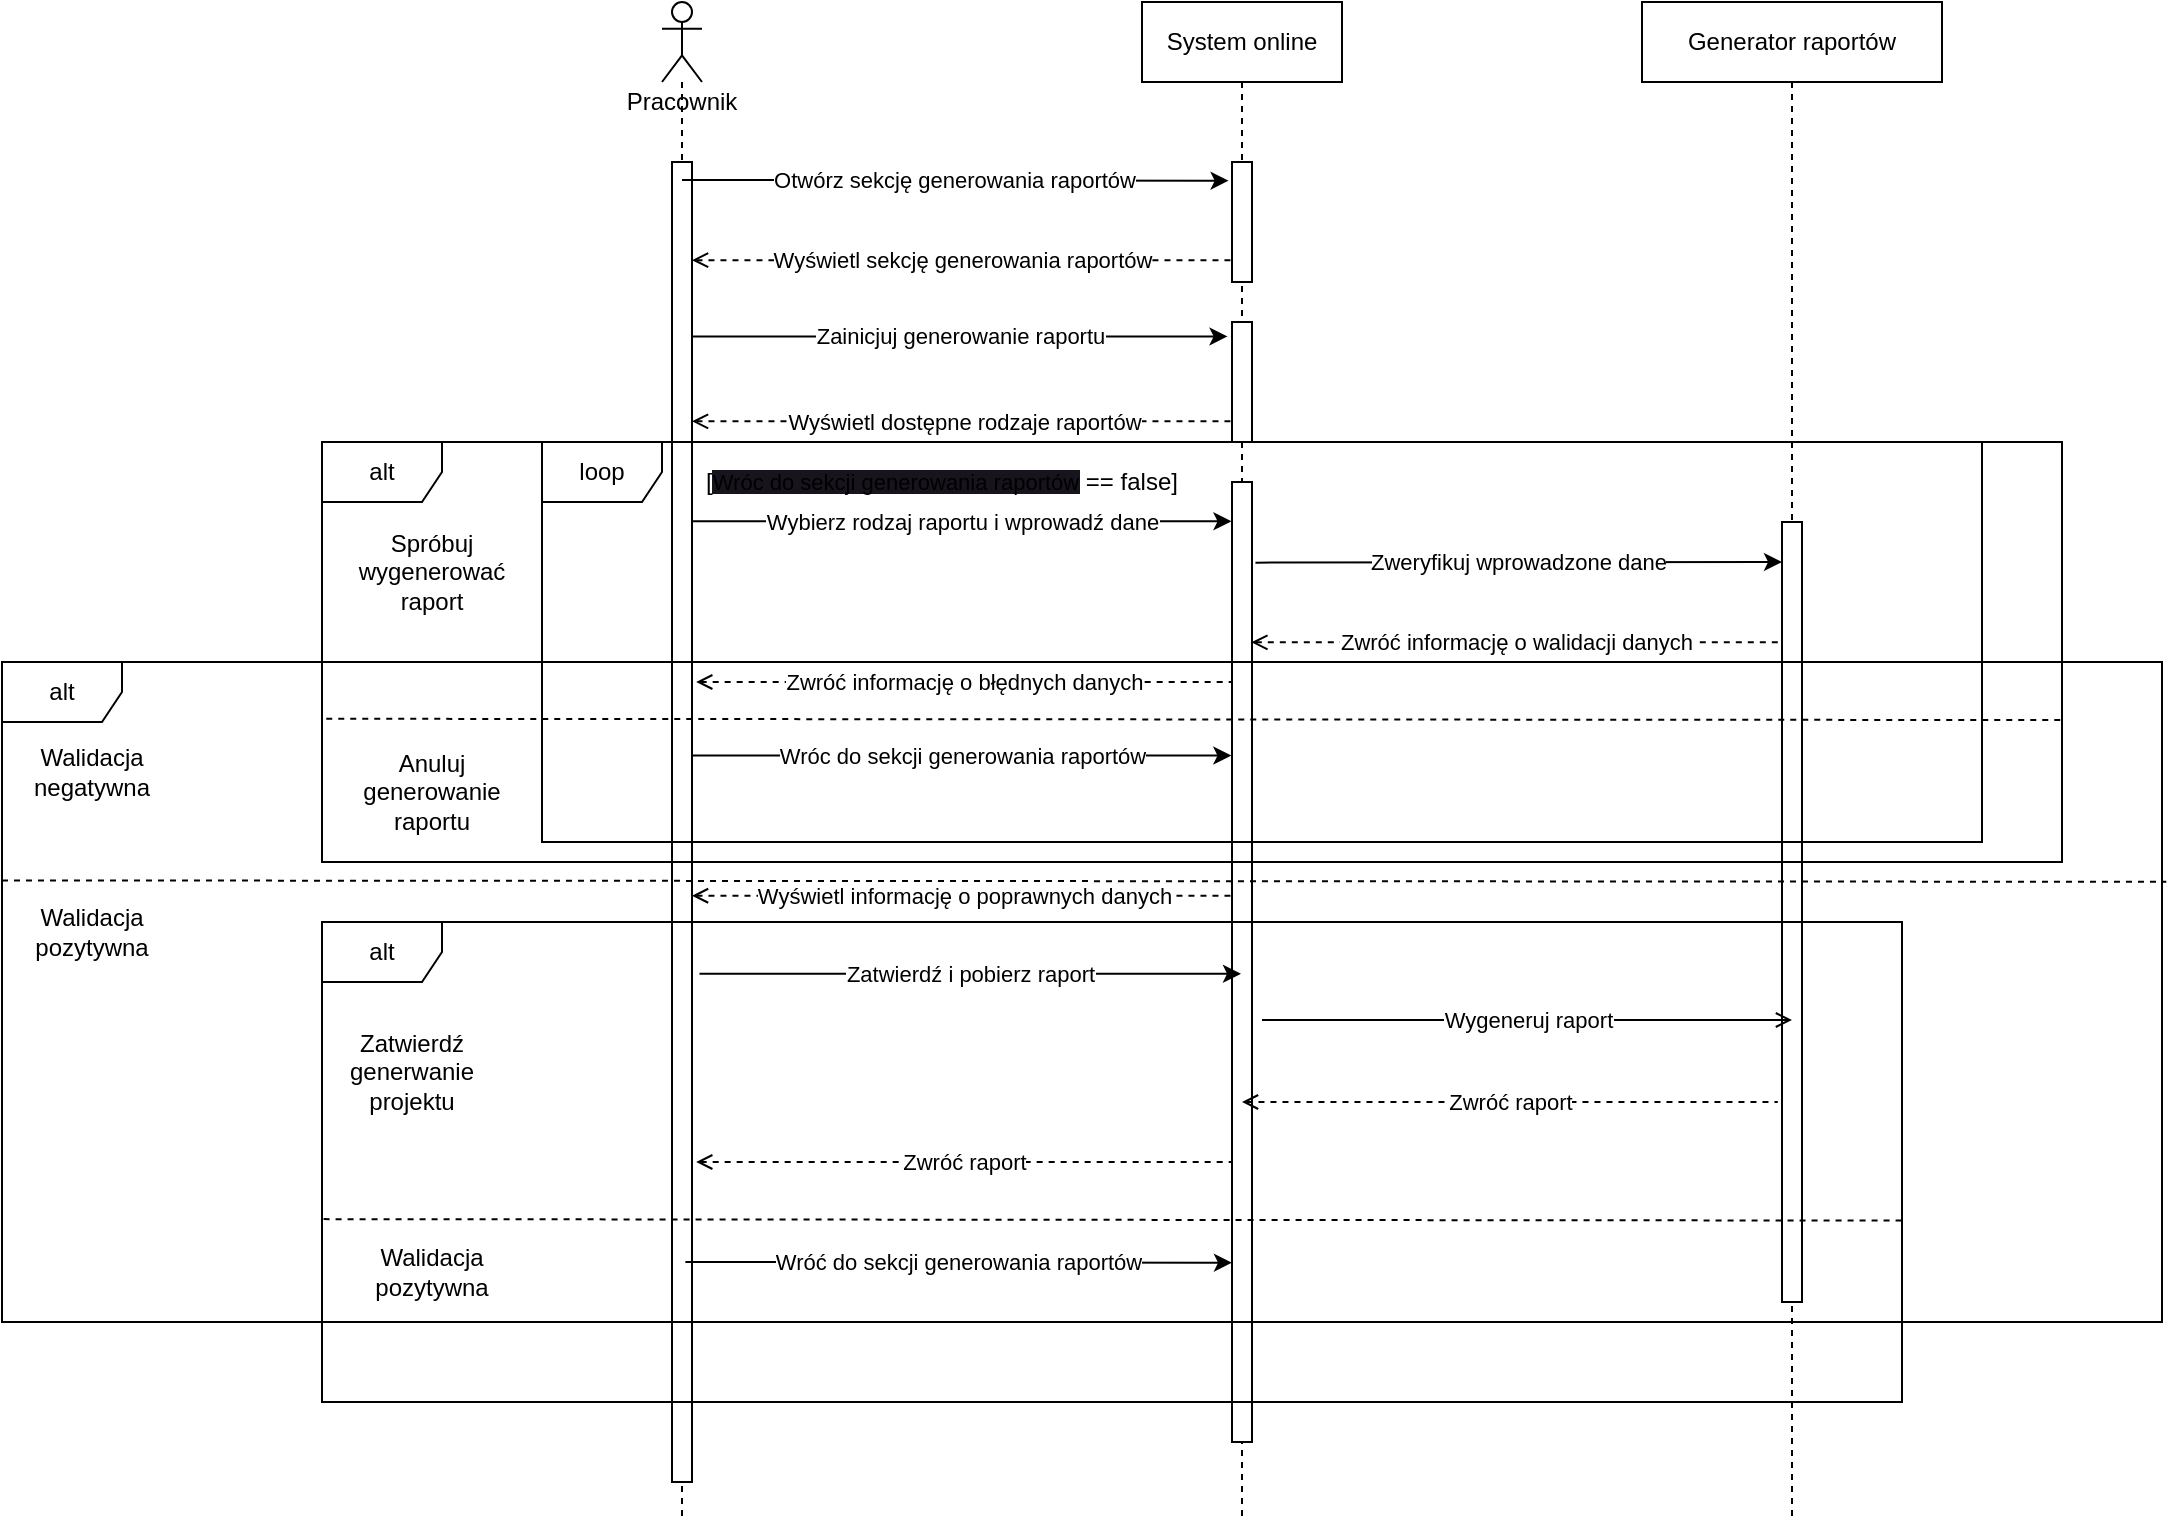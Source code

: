 <mxfile>
    <diagram id="hrDizmAoiEksj0nWwZ9k" name="Page-1">
        <mxGraphModel dx="1844" dy="527" grid="1" gridSize="10" guides="1" tooltips="1" connect="1" arrows="1" fold="1" page="1" pageScale="1" pageWidth="850" pageHeight="1100" background="none" math="0" shadow="0">
            <root>
                <mxCell id="0"/>
                <mxCell id="1" parent="0"/>
                <mxCell id="2" value="Pracownik" style="shape=umlLifeline;participant=umlActor;perimeter=lifelinePerimeter;whiteSpace=wrap;html=1;container=1;collapsible=0;recursiveResize=0;verticalAlign=top;spacingTop=36;outlineConnect=0;" parent="1" vertex="1">
                    <mxGeometry x="70" y="40" width="20" height="760" as="geometry"/>
                </mxCell>
                <mxCell id="6" value="" style="html=1;points=[];perimeter=orthogonalPerimeter;" parent="2" vertex="1">
                    <mxGeometry x="5" y="80" width="10" height="660" as="geometry"/>
                </mxCell>
                <mxCell id="3" value="System online" style="shape=umlLifeline;perimeter=lifelinePerimeter;whiteSpace=wrap;html=1;container=1;collapsible=0;recursiveResize=0;outlineConnect=0;" parent="1" vertex="1">
                    <mxGeometry x="310" y="40" width="100" height="760" as="geometry"/>
                </mxCell>
                <mxCell id="8" value="" style="html=1;points=[];perimeter=orthogonalPerimeter;" parent="3" vertex="1">
                    <mxGeometry x="45" y="80" width="10" height="60" as="geometry"/>
                </mxCell>
                <mxCell id="14" value="" style="html=1;points=[];perimeter=orthogonalPerimeter;" parent="3" vertex="1">
                    <mxGeometry x="45" y="160" width="10" height="60" as="geometry"/>
                </mxCell>
                <mxCell id="32" style="edgeStyle=none;html=1;startArrow=open;startFill=0;endArrow=open;endFill=0;" parent="3" source="19" target="3" edge="1">
                    <mxGeometry relative="1" as="geometry"/>
                </mxCell>
                <mxCell id="19" value="" style="html=1;points=[];perimeter=orthogonalPerimeter;" parent="3" vertex="1">
                    <mxGeometry x="45" y="240" width="10" height="480" as="geometry"/>
                </mxCell>
                <mxCell id="60" value="Zwróć raport" style="endArrow=none;dashed=1;html=1;startArrow=open;startFill=0;exitX=1.21;exitY=0.143;exitDx=0;exitDy=0;exitPerimeter=0;" edge="1" parent="3">
                    <mxGeometry width="50" height="50" relative="1" as="geometry">
                        <mxPoint x="-222.9" y="580" as="sourcePoint"/>
                        <mxPoint x="45" y="580" as="targetPoint"/>
                    </mxGeometry>
                </mxCell>
                <mxCell id="55" value="Zwróć informację o błędnych danych" style="endArrow=none;dashed=1;html=1;startArrow=open;startFill=0;exitX=1.21;exitY=0.143;exitDx=0;exitDy=0;exitPerimeter=0;" edge="1" parent="3">
                    <mxGeometry x="-0.002" width="50" height="50" relative="1" as="geometry">
                        <mxPoint x="-222.9" y="340.0" as="sourcePoint"/>
                        <mxPoint x="45" y="340.0" as="targetPoint"/>
                        <mxPoint as="offset"/>
                    </mxGeometry>
                </mxCell>
                <mxCell id="80" value="Wróć do sekcji generowania raportów" style="endArrow=classic;html=1;entryX=-0.169;entryY=0.156;entryDx=0;entryDy=0;entryPerimeter=0;" edge="1" parent="3">
                    <mxGeometry width="50" height="50" relative="1" as="geometry">
                        <mxPoint x="-228.31" y="630" as="sourcePoint"/>
                        <mxPoint x="45.0" y="630.36" as="targetPoint"/>
                    </mxGeometry>
                </mxCell>
                <mxCell id="4" value="Generator raportów" style="shape=umlLifeline;perimeter=lifelinePerimeter;whiteSpace=wrap;html=1;container=1;collapsible=0;recursiveResize=0;outlineConnect=0;" parent="1" vertex="1">
                    <mxGeometry x="560" y="40" width="150" height="760" as="geometry"/>
                </mxCell>
                <mxCell id="31" style="edgeStyle=none;html=1;startArrow=open;startFill=0;endArrow=open;endFill=0;" parent="4" source="10" target="4" edge="1">
                    <mxGeometry relative="1" as="geometry"/>
                </mxCell>
                <mxCell id="10" value="" style="html=1;points=[];perimeter=orthogonalPerimeter;" parent="4" vertex="1">
                    <mxGeometry x="70" y="260" width="10" height="390" as="geometry"/>
                </mxCell>
                <mxCell id="9" value="Otwórz sekcję generowania raportów" style="endArrow=classic;html=1;entryX=-0.169;entryY=0.156;entryDx=0;entryDy=0;entryPerimeter=0;" parent="1" target="8" edge="1">
                    <mxGeometry width="50" height="50" relative="1" as="geometry">
                        <mxPoint x="80" y="129" as="sourcePoint"/>
                        <mxPoint x="130" y="120" as="targetPoint"/>
                    </mxGeometry>
                </mxCell>
                <mxCell id="12" value="Wyświetl sekcję generowania raportów" style="endArrow=none;dashed=1;html=1;startArrow=open;startFill=0;entryX=-0.059;entryY=0.818;entryDx=0;entryDy=0;entryPerimeter=0;" parent="1" source="6" target="8" edge="1">
                    <mxGeometry x="0.001" width="50" height="50" relative="1" as="geometry">
                        <mxPoint x="240" y="230" as="sourcePoint"/>
                        <mxPoint x="290" y="180" as="targetPoint"/>
                        <mxPoint as="offset"/>
                    </mxGeometry>
                </mxCell>
                <mxCell id="15" value="Zainicjuj generowanie raportu" style="endArrow=classic;html=1;entryX=-0.224;entryY=0.12;entryDx=0;entryDy=0;entryPerimeter=0;" parent="1" source="6" target="14" edge="1">
                    <mxGeometry width="50" height="50" relative="1" as="geometry">
                        <mxPoint x="80" y="220" as="sourcePoint"/>
                        <mxPoint x="348.31" y="220" as="targetPoint"/>
                    </mxGeometry>
                </mxCell>
                <mxCell id="16" value="Wyświetl dostępne rodzaje raportów" style="endArrow=none;dashed=1;html=1;startArrow=open;startFill=0;entryX=0.052;entryY=0.828;entryDx=0;entryDy=0;entryPerimeter=0;" parent="1" source="6" target="14" edge="1">
                    <mxGeometry width="50" height="50" relative="1" as="geometry">
                        <mxPoint x="94.07" y="178.6" as="sourcePoint"/>
                        <mxPoint x="364.41" y="179.08" as="targetPoint"/>
                    </mxGeometry>
                </mxCell>
                <mxCell id="20" value="Wybierz rodzaj raportu i wprowadź dane" style="endArrow=classic;html=1;entryX=-0.027;entryY=0.041;entryDx=0;entryDy=0;entryPerimeter=0;" parent="1" source="6" target="19" edge="1">
                    <mxGeometry width="50" height="50" relative="1" as="geometry">
                        <mxPoint x="120" y="360" as="sourcePoint"/>
                        <mxPoint x="300" y="290" as="targetPoint"/>
                    </mxGeometry>
                </mxCell>
                <mxCell id="22" value="Zweryfikuj wprowadzone dane" style="endArrow=classic;html=1;exitX=1.173;exitY=0.084;exitDx=0;exitDy=0;exitPerimeter=0;" parent="1" source="19" edge="1">
                    <mxGeometry width="50" height="50" relative="1" as="geometry">
                        <mxPoint x="360" y="314" as="sourcePoint"/>
                        <mxPoint x="630" y="320" as="targetPoint"/>
                    </mxGeometry>
                </mxCell>
                <mxCell id="23" value="Zwróć informację o walidacji danych" style="endArrow=none;dashed=1;html=1;startArrow=open;startFill=0;exitX=0.967;exitY=0.167;exitDx=0;exitDy=0;exitPerimeter=0;" parent="1" source="19" target="10" edge="1">
                    <mxGeometry width="50" height="50" relative="1" as="geometry">
                        <mxPoint x="360" y="380" as="sourcePoint"/>
                        <mxPoint x="630.52" y="380.0" as="targetPoint"/>
                    </mxGeometry>
                </mxCell>
                <mxCell id="24" value="Wyświetl informację o poprawnych danych" style="endArrow=none;dashed=1;html=1;startArrow=open;startFill=0;entryX=0.1;entryY=0.431;entryDx=0;entryDy=0;entryPerimeter=0;" parent="1" source="6" target="19" edge="1">
                    <mxGeometry width="50" height="50" relative="1" as="geometry">
                        <mxPoint x="90" y="390" as="sourcePoint"/>
                        <mxPoint x="290" y="400" as="targetPoint"/>
                    </mxGeometry>
                </mxCell>
                <mxCell id="26" value="Wróc do sekcji generowania raportów" style="endArrow=classic;html=1;entryX=-0.033;entryY=0.285;entryDx=0;entryDy=0;entryPerimeter=0;" parent="1" source="6" target="19" edge="1">
                    <mxGeometry width="50" height="50" relative="1" as="geometry">
                        <mxPoint x="100" y="480" as="sourcePoint"/>
                        <mxPoint x="350" y="420" as="targetPoint"/>
                    </mxGeometry>
                </mxCell>
                <mxCell id="35" value="Zatwierdź i pobierz raport" style="endArrow=classic;html=1;exitX=1.374;exitY=0.615;exitDx=0;exitDy=0;exitPerimeter=0;" parent="1" source="6" target="3" edge="1">
                    <mxGeometry width="50" height="50" relative="1" as="geometry">
                        <mxPoint x="100" y="490" as="sourcePoint"/>
                        <mxPoint x="363.27" y="382.1" as="targetPoint"/>
                    </mxGeometry>
                </mxCell>
                <mxCell id="49" value="[&lt;span style=&quot;font-size: 11px; background-color: rgb(24, 20, 29);&quot;&gt;Wróc do sekcji generowania raportów&lt;/span&gt;&amp;nbsp;== false]" style="text;html=1;strokeColor=none;fillColor=none;align=center;verticalAlign=middle;whiteSpace=wrap;rounded=0;" parent="1" vertex="1">
                    <mxGeometry x="80" y="270" width="260" height="20" as="geometry"/>
                </mxCell>
                <mxCell id="58" value="Zwróć raport" style="endArrow=none;dashed=1;html=1;startArrow=open;startFill=0;exitX=1.21;exitY=0.143;exitDx=0;exitDy=0;exitPerimeter=0;" edge="1" parent="1">
                    <mxGeometry width="50" height="50" relative="1" as="geometry">
                        <mxPoint x="360" y="590.0" as="sourcePoint"/>
                        <mxPoint x="627.9" y="590.0" as="targetPoint"/>
                    </mxGeometry>
                </mxCell>
                <mxCell id="59" value="Wygeneruj raport" style="endArrow=open;html=1;endFill=0;" edge="1" parent="1">
                    <mxGeometry width="50" height="50" relative="1" as="geometry">
                        <mxPoint x="370" y="549" as="sourcePoint"/>
                        <mxPoint x="635.0" y="549" as="targetPoint"/>
                    </mxGeometry>
                </mxCell>
                <mxCell id="65" value="alt" style="shape=umlFrame;whiteSpace=wrap;html=1;" vertex="1" parent="1">
                    <mxGeometry x="-100" y="260" width="870" height="210" as="geometry"/>
                </mxCell>
                <mxCell id="72" value="" style="endArrow=none;dashed=1;html=1;entryX=-0.001;entryY=0.659;entryDx=0;entryDy=0;entryPerimeter=0;exitX=0.999;exitY=0.662;exitDx=0;exitDy=0;exitPerimeter=0;" edge="1" parent="1" source="65" target="65">
                    <mxGeometry width="50" height="50" relative="1" as="geometry">
                        <mxPoint x="830.87" y="450" as="sourcePoint"/>
                        <mxPoint x="-129.13" y="400" as="targetPoint"/>
                    </mxGeometry>
                </mxCell>
                <mxCell id="73" value="Anuluj generowanie raportu" style="text;html=1;strokeColor=none;fillColor=none;align=center;verticalAlign=middle;whiteSpace=wrap;rounded=0;" vertex="1" parent="1">
                    <mxGeometry x="-90" y="420" width="90" height="30" as="geometry"/>
                </mxCell>
                <mxCell id="74" value="Spróbuj wygenerować raport" style="text;html=1;strokeColor=none;fillColor=none;align=center;verticalAlign=middle;whiteSpace=wrap;rounded=0;" vertex="1" parent="1">
                    <mxGeometry x="-90" y="310" width="90" height="30" as="geometry"/>
                </mxCell>
                <mxCell id="51" value="loop" style="shape=umlFrame;whiteSpace=wrap;html=1;" parent="1" vertex="1">
                    <mxGeometry x="10" y="260" width="720" height="200" as="geometry"/>
                </mxCell>
                <mxCell id="76" value="alt" style="shape=umlFrame;whiteSpace=wrap;html=1;" vertex="1" parent="1">
                    <mxGeometry x="-260" y="370" width="1080" height="330" as="geometry"/>
                </mxCell>
                <mxCell id="77" value="" style="endArrow=none;dashed=1;html=1;exitX=0;exitY=0.331;exitDx=0;exitDy=0;exitPerimeter=0;entryX=1.002;entryY=0.333;entryDx=0;entryDy=0;entryPerimeter=0;" edge="1" parent="1" source="76" target="76">
                    <mxGeometry width="50" height="50" relative="1" as="geometry">
                        <mxPoint x="-120" y="560" as="sourcePoint"/>
                        <mxPoint x="-70" y="510" as="targetPoint"/>
                    </mxGeometry>
                </mxCell>
                <mxCell id="78" value="Walidacja negatywna" style="text;html=1;strokeColor=none;fillColor=none;align=center;verticalAlign=middle;whiteSpace=wrap;rounded=0;" vertex="1" parent="1">
                    <mxGeometry x="-260" y="410" width="90" height="30" as="geometry"/>
                </mxCell>
                <mxCell id="79" value="Walidacja pozytywna" style="text;html=1;strokeColor=none;fillColor=none;align=center;verticalAlign=middle;whiteSpace=wrap;rounded=0;" vertex="1" parent="1">
                    <mxGeometry x="-260" y="490" width="90" height="30" as="geometry"/>
                </mxCell>
                <mxCell id="84" value="alt" style="shape=umlFrame;whiteSpace=wrap;html=1;" vertex="1" parent="1">
                    <mxGeometry x="-100" y="500" width="790" height="240" as="geometry"/>
                </mxCell>
                <mxCell id="85" value="" style="endArrow=none;dashed=1;html=1;exitX=0.001;exitY=0.619;exitDx=0;exitDy=0;exitPerimeter=0;entryX=1;entryY=0.622;entryDx=0;entryDy=0;entryPerimeter=0;" edge="1" parent="1" source="84" target="84">
                    <mxGeometry width="50" height="50" relative="1" as="geometry">
                        <mxPoint x="-60" y="680" as="sourcePoint"/>
                        <mxPoint x="-10" y="630" as="targetPoint"/>
                    </mxGeometry>
                </mxCell>
                <mxCell id="87" value="Zatwierdź generwanie projektu" style="text;html=1;strokeColor=none;fillColor=none;align=center;verticalAlign=middle;whiteSpace=wrap;rounded=0;" vertex="1" parent="1">
                    <mxGeometry x="-100" y="560" width="90" height="30" as="geometry"/>
                </mxCell>
                <mxCell id="88" value="Walidacja pozytywna" style="text;html=1;strokeColor=none;fillColor=none;align=center;verticalAlign=middle;whiteSpace=wrap;rounded=0;" vertex="1" parent="1">
                    <mxGeometry x="-90" y="660" width="90" height="30" as="geometry"/>
                </mxCell>
            </root>
        </mxGraphModel>
    </diagram>
</mxfile>